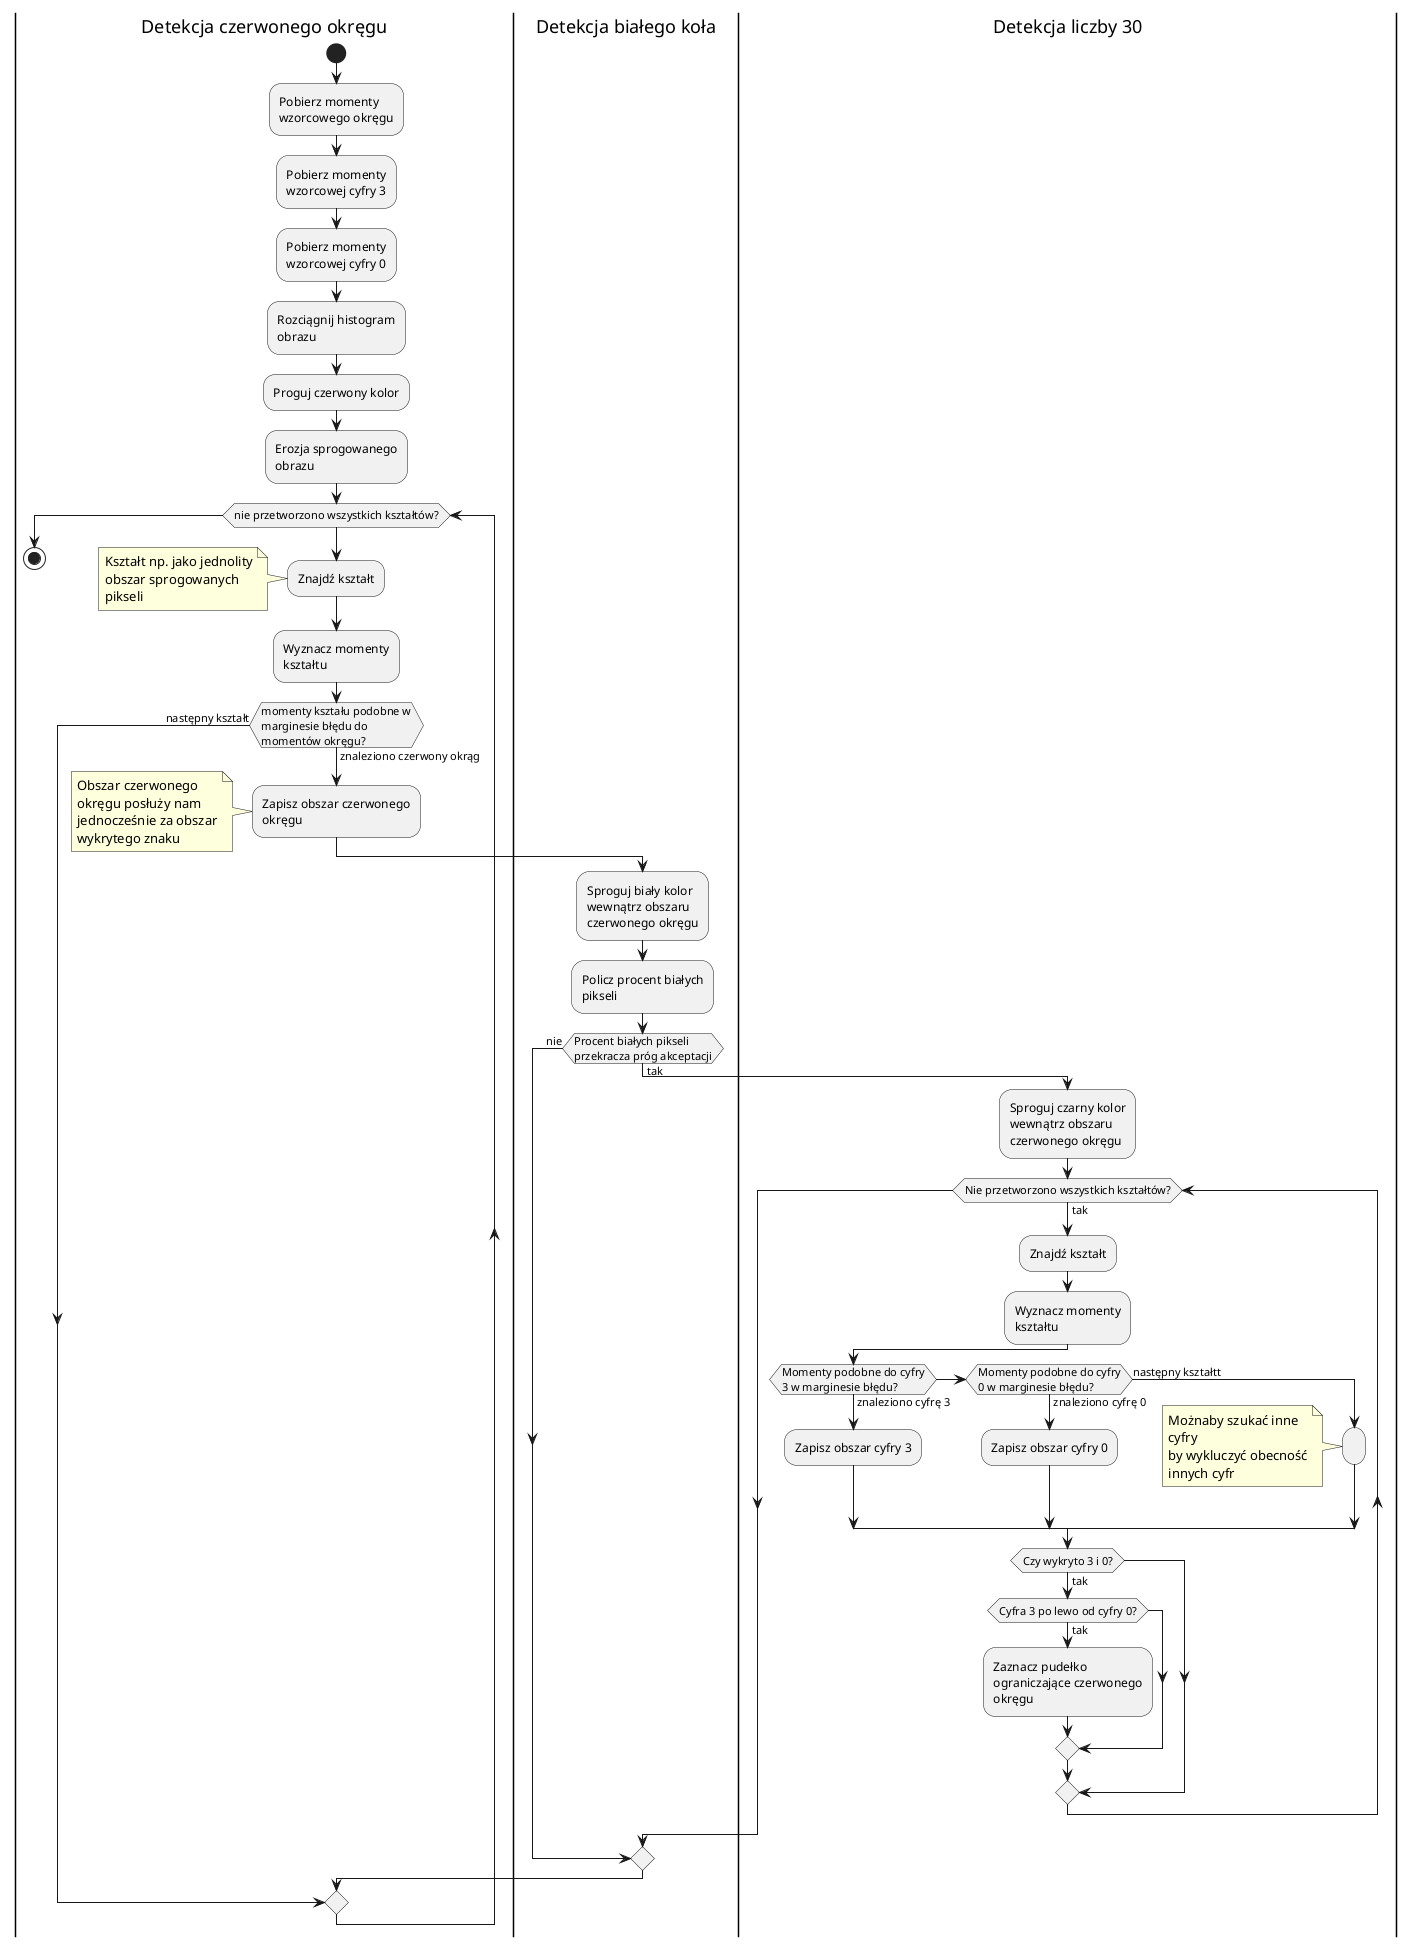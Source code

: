 @startuml Pobr proces przetwarzania
skinparam wrapWidth 150

|Detekcja czerwonego okręgu|
start

:Pobierz momenty wzorcowego okręgu;
:Pobierz momenty wzorcowej cyfry 3;
:Pobierz momenty wzorcowej cyfry 0;

:Rozciągnij histogram obrazu;
:Proguj czerwony kolor;
:Erozja sprogowanego obrazu;
while (nie przetworzono wszystkich kształtów?)
:Znajdź kształt;
note
Kształt np. jako jednolity obszar sprogowanych pikseli
end note
:Wyznacz momenty kształtu;
if (momenty kształu podobne w marginesie błędu do momentów okręgu?) then (znaleziono czerwony okrąg)
:Zapisz obszar czerwonego okręgu;
note
    Obszar czerwonego okręgu posłuży nam jednocześnie za obszar wykrytego znaku
end note

    |Detekcja białego koła|

    :Sproguj biały kolor wewnątrz obszaru czerwonego okręgu;
    :Policz procent białych pikseli;

    if (Procent białych pikseli przekracza próg akceptacji) then (tak)
        |Detekcja liczby 30|
        :Sproguj czarny kolor wewnątrz obszaru czerwonego okręgu;
        while (Nie przetworzono wszystkich kształtów?) is (tak)
            :Znajdź kształt;
            :Wyznacz momenty kształtu;
            if (Momenty podobne do cyfry 3 w marginesie błędu?) then (znaleziono cyfrę 3)
                :Zapisz obszar cyfry 3;
            elseif (Momenty podobne do cyfry 0 w marginesie błędu?) then (znaleziono cyfrę 0)
                :Zapisz obszar cyfry 0;
            else (następny kształtt)
            :;
            note
                Możnaby szukać inne cyfry
                by wykluczyć obecność innych cyfr
            end note
            endif
            if (Czy wykryto 3 i 0?) then (tak)
                if (Cyfra 3 po lewo od cyfry 0?) then (tak)
                :Zaznacz pudełko ograniczające czerwonego okręgu;
                endif
        endif
        endwhile

    else (nie)

    endif



else (następny kształt)

endif

endwhile
|Detekcja czerwonego okręgu|
stop

@enduml